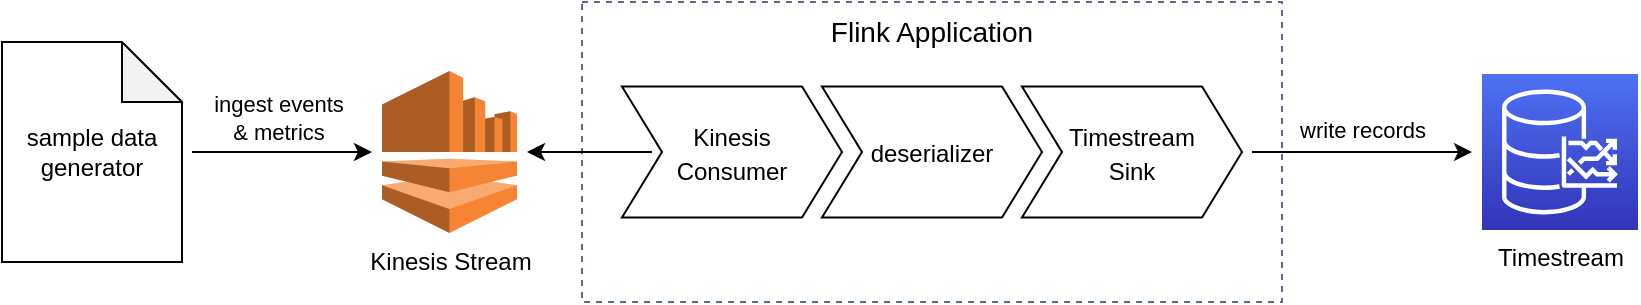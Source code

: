<mxfile version="15.8.7" type="device"><diagram id="PRa-mywfFaKBdKwc29Jj" name="Page-1"><mxGraphModel dx="1038" dy="649" grid="1" gridSize="10" guides="1" tooltips="1" connect="1" arrows="1" fold="1" page="1" pageScale="1" pageWidth="850" pageHeight="1100" math="0" shadow="0"><root><mxCell id="0"/><mxCell id="1" parent="0"/><mxCell id="444WUPHO734VrIoJ6BzJ-3" style="edgeStyle=orthogonalEdgeStyle;rounded=0;orthogonalLoop=1;jettySize=auto;html=1;targetPerimeterSpacing=5;sourcePerimeterSpacing=5;" parent="1" source="444WUPHO734VrIoJ6BzJ-1" target="444WUPHO734VrIoJ6BzJ-2" edge="1"><mxGeometry relative="1" as="geometry"/></mxCell><mxCell id="444WUPHO734VrIoJ6BzJ-4" value="ingest events &lt;br&gt;&amp;amp; metrics" style="edgeLabel;html=1;align=center;verticalAlign=middle;resizable=0;points=[];" parent="444WUPHO734VrIoJ6BzJ-3" vertex="1" connectable="0"><mxGeometry x="0.249" y="-2" relative="1" as="geometry"><mxPoint x="-13" y="-19" as="offset"/></mxGeometry></mxCell><mxCell id="444WUPHO734VrIoJ6BzJ-1" value="sample data generator" style="shape=note;whiteSpace=wrap;html=1;backgroundOutline=1;darkOpacity=0.05;" parent="1" vertex="1"><mxGeometry x="190" y="200" width="90" height="110" as="geometry"/></mxCell><mxCell id="444WUPHO734VrIoJ6BzJ-2" value="Kinesis Stream" style="outlineConnect=0;dashed=0;verticalLabelPosition=bottom;verticalAlign=top;align=center;html=1;shape=mxgraph.aws3.kinesis;fillColor=#F58534;gradientColor=none;" parent="1" vertex="1"><mxGeometry x="380" y="214.5" width="67.5" height="81" as="geometry"/></mxCell><mxCell id="444WUPHO734VrIoJ6BzJ-5" value="Flink Application" style="fillColor=none;strokeColor=#5A6C86;dashed=1;verticalAlign=top;fontStyle=0;fontColor=#000000;fontSize=14;" parent="1" vertex="1"><mxGeometry x="480" y="180" width="350" height="150" as="geometry"/></mxCell><mxCell id="444WUPHO734VrIoJ6BzJ-8" style="edgeStyle=orthogonalEdgeStyle;rounded=0;orthogonalLoop=1;jettySize=auto;html=1;fontSize=12;fontColor=#000000;sourcePerimeterSpacing=5;targetPerimeterSpacing=5;" parent="1" source="444WUPHO734VrIoJ6BzJ-7" target="444WUPHO734VrIoJ6BzJ-2" edge="1"><mxGeometry relative="1" as="geometry"/></mxCell><mxCell id="444WUPHO734VrIoJ6BzJ-7" value="&lt;font style=&quot;font-size: 12px&quot;&gt;Kinesis&lt;br&gt;Consumer&lt;/font&gt;" style="shape=step;perimeter=stepPerimeter;whiteSpace=wrap;html=1;fixedSize=1;fontSize=14;fontColor=#000000;" parent="1" vertex="1"><mxGeometry x="500" y="222.25" width="110" height="65.5" as="geometry"/></mxCell><mxCell id="444WUPHO734VrIoJ6BzJ-9" value="&lt;font style=&quot;font-size: 12px&quot;&gt;deserializer&lt;/font&gt;" style="shape=step;perimeter=stepPerimeter;whiteSpace=wrap;html=1;fixedSize=1;fontSize=14;fontColor=#000000;" parent="1" vertex="1"><mxGeometry x="600" y="222.25" width="110" height="65.5" as="geometry"/></mxCell><mxCell id="444WUPHO734VrIoJ6BzJ-12" value="&lt;font style=&quot;font-size: 11px&quot;&gt;write records&lt;/font&gt;" style="edgeStyle=orthogonalEdgeStyle;rounded=0;orthogonalLoop=1;jettySize=auto;html=1;fontSize=12;fontColor=#000000;sourcePerimeterSpacing=5;targetPerimeterSpacing=5;" parent="1" source="444WUPHO734VrIoJ6BzJ-10" target="444WUPHO734VrIoJ6BzJ-11" edge="1"><mxGeometry x="0.0" y="11" relative="1" as="geometry"><mxPoint as="offset"/></mxGeometry></mxCell><mxCell id="444WUPHO734VrIoJ6BzJ-10" value="&lt;font style=&quot;font-size: 12px&quot;&gt;Timestream&lt;br&gt;Sink&lt;br&gt;&lt;/font&gt;" style="shape=step;perimeter=stepPerimeter;whiteSpace=wrap;html=1;fixedSize=1;fontSize=14;fontColor=#000000;" parent="1" vertex="1"><mxGeometry x="700" y="222.25" width="110" height="65.5" as="geometry"/></mxCell><mxCell id="444WUPHO734VrIoJ6BzJ-11" value="&lt;font color=&quot;#000000&quot;&gt;Timestream&lt;/font&gt;" style="sketch=0;points=[[0,0,0],[0.25,0,0],[0.5,0,0],[0.75,0,0],[1,0,0],[0,1,0],[0.25,1,0],[0.5,1,0],[0.75,1,0],[1,1,0],[0,0.25,0],[0,0.5,0],[0,0.75,0],[1,0.25,0],[1,0.5,0],[1,0.75,0]];outlineConnect=0;fontColor=#232F3E;gradientColor=#4D72F3;gradientDirection=north;fillColor=#3334B9;strokeColor=#ffffff;dashed=0;verticalLabelPosition=bottom;verticalAlign=top;align=center;html=1;fontSize=12;fontStyle=0;aspect=fixed;shape=mxgraph.aws4.resourceIcon;resIcon=mxgraph.aws4.timestream;" parent="1" vertex="1"><mxGeometry x="930" y="216" width="78" height="78" as="geometry"/></mxCell></root></mxGraphModel></diagram></mxfile>